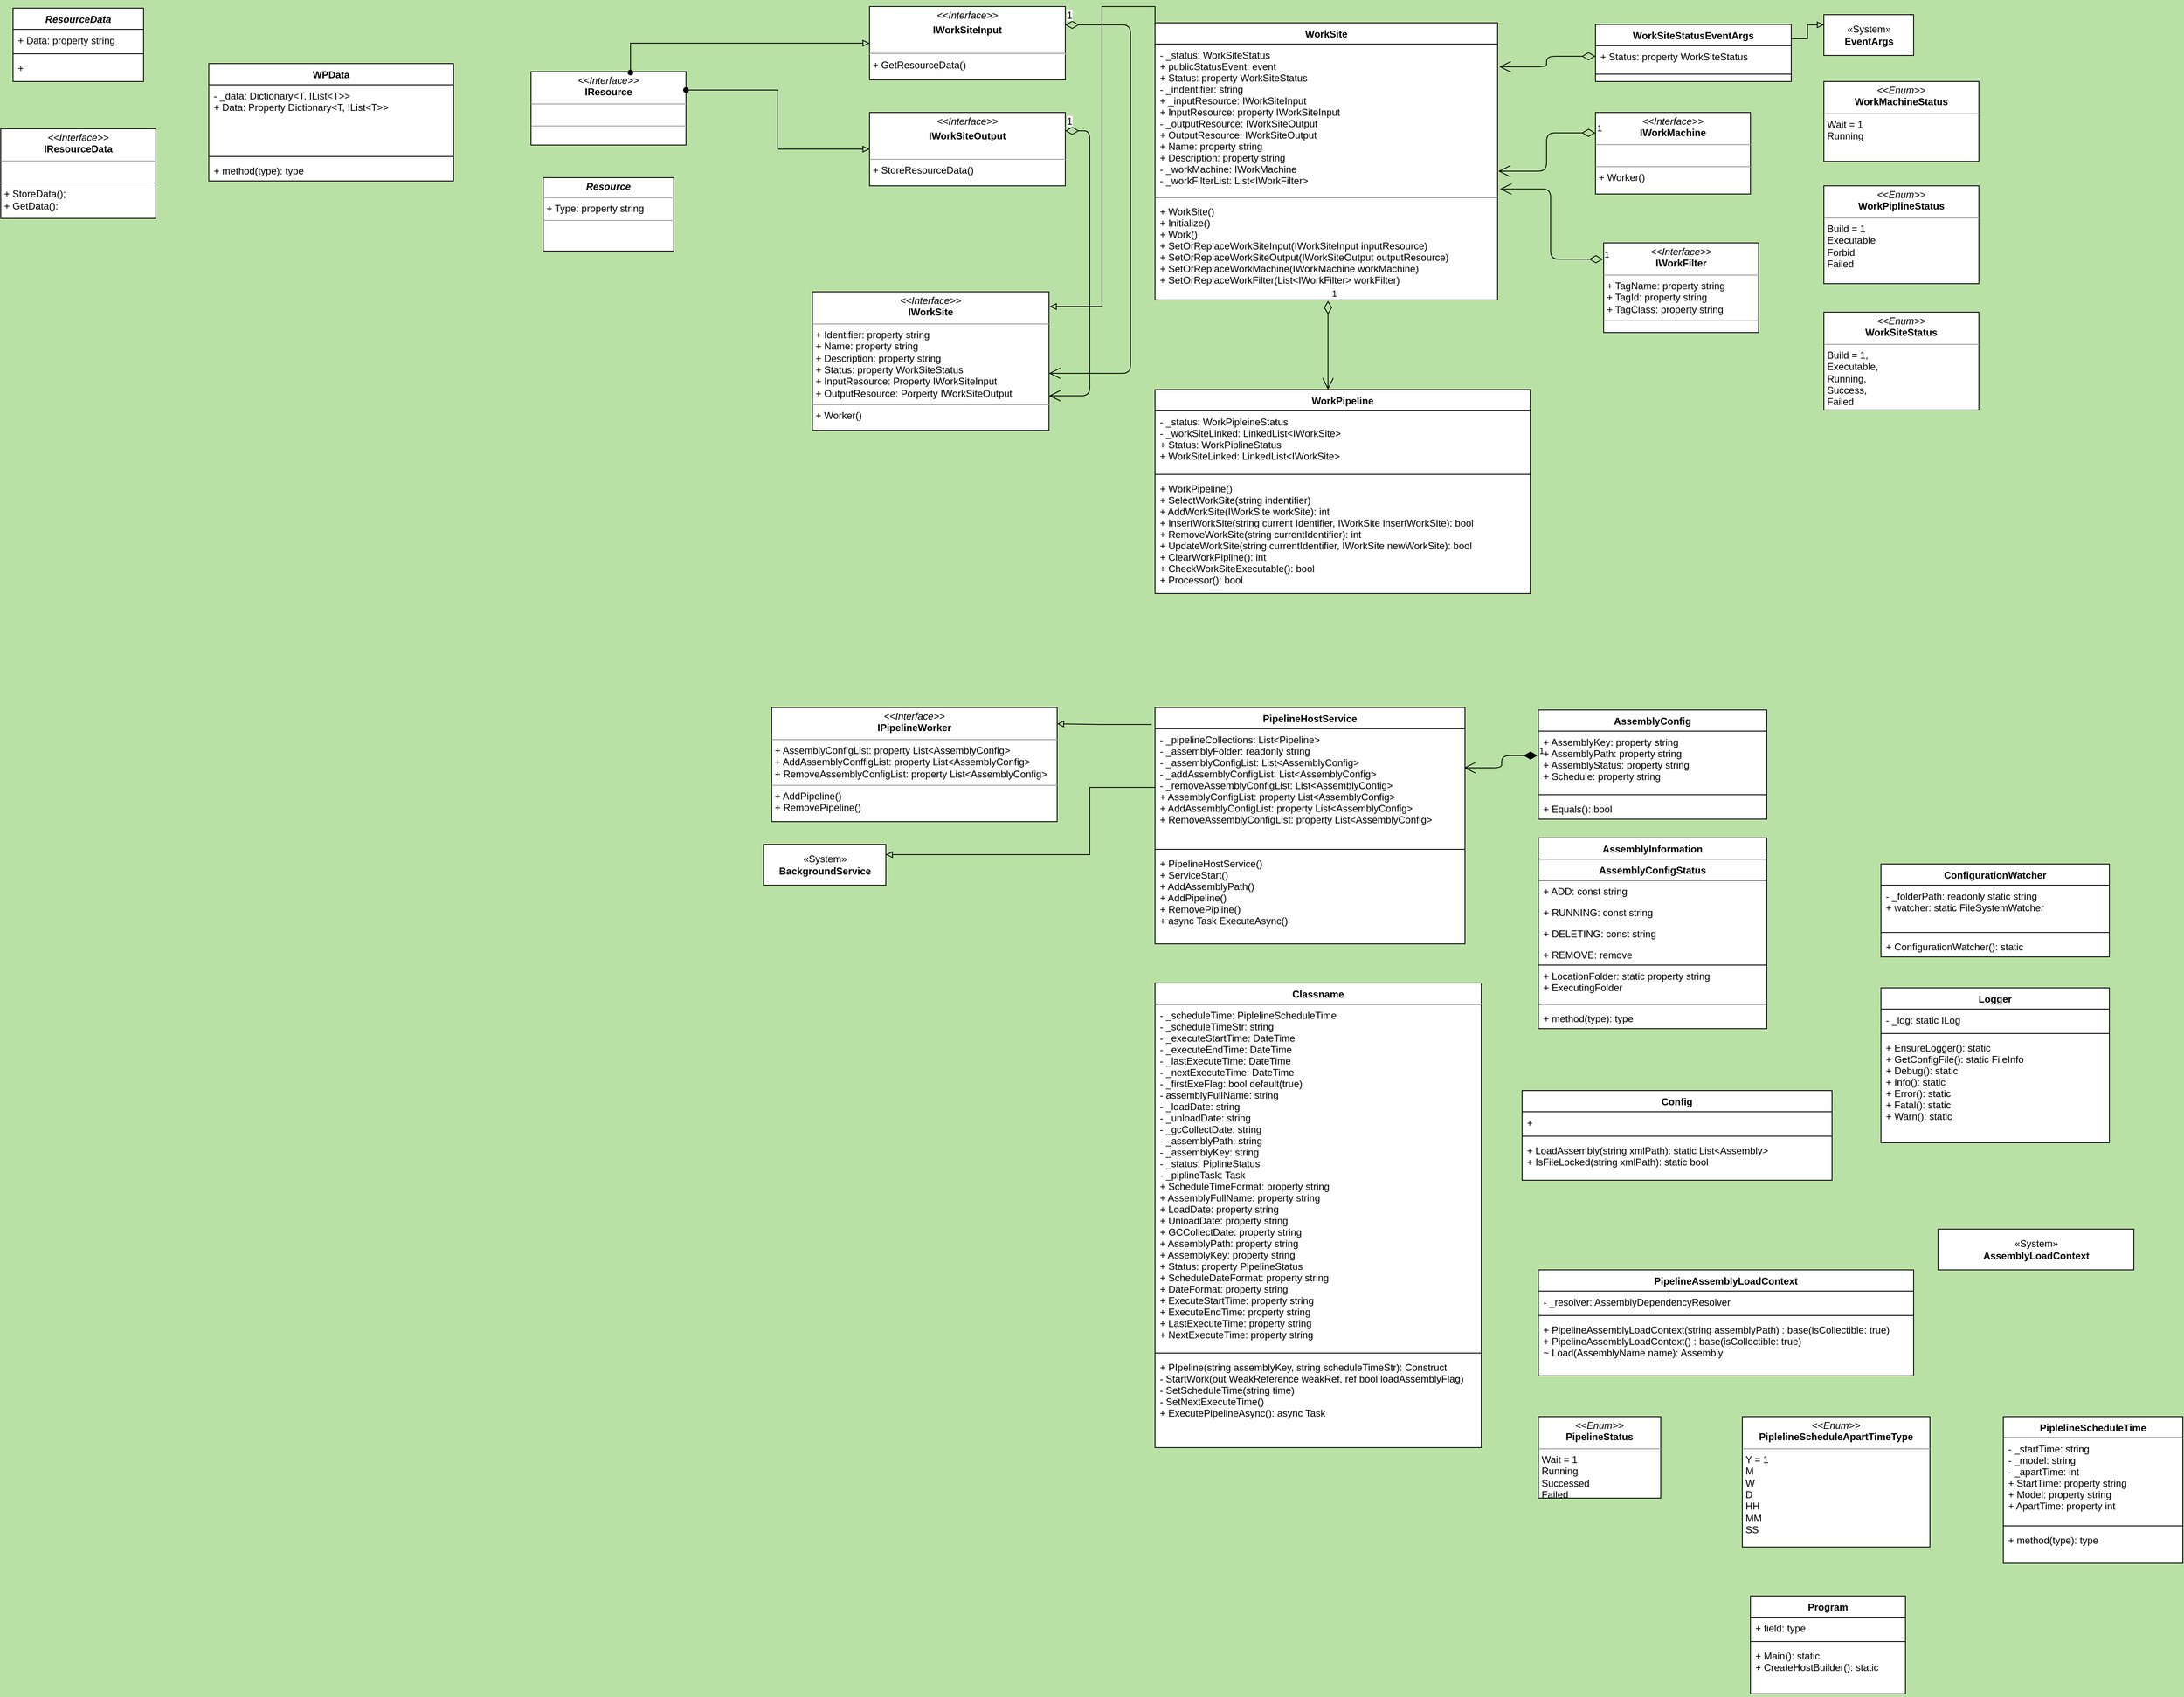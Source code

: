 <mxfile version="13.7.1" type="device"><diagram id="Ax6m_wHkmC-R8LF1hcnT" name="UML"><mxGraphModel dx="1902" dy="614" grid="1" gridSize="10" guides="1" tooltips="1" connect="1" arrows="1" fold="0" page="0" pageScale="1" pageWidth="850" pageHeight="1100" background="#B9E0A5" math="0" shadow="0"><root><mxCell id="0"/><mxCell id="1" parent="0"/><mxCell id="LNmgFzGB8v3grcImtogj-4" value="&lt;p style=&quot;margin: 0px ; margin-top: 4px ; text-align: center&quot;&gt;&lt;i&gt;&amp;lt;&amp;lt;Interface&amp;gt;&amp;gt;&lt;/i&gt;&lt;br&gt;&lt;b&gt;IResource&lt;/b&gt;&lt;/p&gt;&lt;hr size=&quot;1&quot;&gt;&lt;p style=&quot;margin: 0px ; margin-left: 4px&quot;&gt;&lt;br&gt;&lt;/p&gt;&lt;hr size=&quot;1&quot;&gt;&lt;p style=&quot;margin: 0px ; margin-left: 4px&quot;&gt;&lt;br&gt;&lt;/p&gt;&lt;p style=&quot;margin: 0px ; margin-left: 4px&quot;&gt;&lt;br&gt;&lt;/p&gt;&lt;p style=&quot;margin: 0px ; margin-left: 4px&quot;&gt;&lt;br&gt;&lt;/p&gt;&lt;p style=&quot;margin: 0px ; margin-left: 4px&quot;&gt;&lt;br&gt;&lt;/p&gt;&lt;p style=&quot;margin: 0px ; margin-left: 4px&quot;&gt;&lt;br&gt;&lt;/p&gt;" style="verticalAlign=top;align=left;overflow=fill;fontSize=12;fontFamily=Helvetica;html=1;" parent="1" vertex="1"><mxGeometry x="105" y="110" width="190" height="90" as="geometry"/></mxCell><mxCell id="LNmgFzGB8v3grcImtogj-15" style="edgeStyle=orthogonalEdgeStyle;rounded=0;orthogonalLoop=1;jettySize=auto;html=1;exitX=0;exitY=0.5;exitDx=0;exitDy=0;entryX=1;entryY=0.25;entryDx=0;entryDy=0;startArrow=block;startFill=0;endArrow=oval;endFill=1;" parent="1" source="LNmgFzGB8v3grcImtogj-6" target="LNmgFzGB8v3grcImtogj-4" edge="1"><mxGeometry relative="1" as="geometry"/></mxCell><mxCell id="LNmgFzGB8v3grcImtogj-6" value="&lt;p style=&quot;margin: 0px ; margin-top: 4px ; text-align: center&quot;&gt;&lt;i&gt;&amp;lt;&amp;lt;Interface&amp;gt;&amp;gt;&lt;/i&gt;&lt;br&gt;&lt;/p&gt;&lt;p style=&quot;margin: 0px ; margin-top: 4px ; text-align: center&quot;&gt;&lt;b&gt;IWorkSiteOutput&lt;/b&gt;&lt;/p&gt;&lt;p style=&quot;margin: 0px ; margin-left: 4px&quot;&gt;&lt;br&gt;&lt;/p&gt;&lt;hr size=&quot;1&quot;&gt;&lt;p style=&quot;margin: 0px ; margin-left: 4px&quot;&gt;+ StoreResourceData()&lt;/p&gt;&lt;p style=&quot;margin: 0px ; margin-left: 4px&quot;&gt;&lt;br&gt;&lt;/p&gt;&lt;p style=&quot;margin: 0px ; margin-left: 4px&quot;&gt;&lt;br&gt;&lt;/p&gt;&lt;p style=&quot;margin: 0px ; margin-left: 4px&quot;&gt;&lt;br&gt;&lt;/p&gt;&lt;p style=&quot;margin: 0px ; margin-left: 4px&quot;&gt;&lt;br&gt;&lt;/p&gt;" style="verticalAlign=top;align=left;overflow=fill;fontSize=12;fontFamily=Helvetica;html=1;" parent="1" vertex="1"><mxGeometry x="520" y="160" width="240" height="90" as="geometry"/></mxCell><mxCell id="LNmgFzGB8v3grcImtogj-14" style="edgeStyle=orthogonalEdgeStyle;rounded=0;orthogonalLoop=1;jettySize=auto;html=1;exitX=0;exitY=0.5;exitDx=0;exitDy=0;entryX=0.642;entryY=0.011;entryDx=0;entryDy=0;startArrow=block;startFill=0;endArrow=oval;endFill=1;targetPerimeterSpacing=0;sourcePerimeterSpacing=0;strokeWidth=1;entryPerimeter=0;" parent="1" source="LNmgFzGB8v3grcImtogj-7" target="LNmgFzGB8v3grcImtogj-4" edge="1"><mxGeometry relative="1" as="geometry"/></mxCell><mxCell id="LNmgFzGB8v3grcImtogj-7" value="&lt;p style=&quot;margin: 4px 0px 0px ; text-align: center ; font-size: 12px&quot;&gt;&lt;i style=&quot;font-size: 12px&quot;&gt;&amp;lt;&amp;lt;Interface&amp;gt;&amp;gt;&lt;/i&gt;&lt;br style=&quot;font-size: 12px&quot;&gt;&lt;/p&gt;&lt;p style=&quot;margin: 4px 0px 0px ; text-align: center ; font-size: 12px&quot;&gt;&lt;b style=&quot;font-size: 12px&quot;&gt;IWorkSiteInput&lt;/b&gt;&lt;/p&gt;&lt;p style=&quot;margin: 0px 0px 0px 4px ; font-size: 12px&quot;&gt;&lt;br style=&quot;font-size: 12px&quot;&gt;&lt;/p&gt;&lt;hr style=&quot;font-size: 12px&quot;&gt;&lt;p style=&quot;margin: 0px 0px 0px 4px ; font-size: 12px&quot;&gt;+ GetResourceData()&lt;/p&gt;&lt;p style=&quot;margin: 0px 0px 0px 4px ; font-size: 12px&quot;&gt;&lt;br style=&quot;font-size: 12px&quot;&gt;&lt;/p&gt;&lt;p style=&quot;margin: 0px 0px 0px 4px ; font-size: 12px&quot;&gt;&lt;br style=&quot;font-size: 12px&quot;&gt;&lt;/p&gt;&lt;p style=&quot;margin: 0px 0px 0px 4px ; font-size: 12px&quot;&gt;&lt;br style=&quot;font-size: 12px&quot;&gt;&lt;/p&gt;&lt;p style=&quot;margin: 0px 0px 0px 4px ; font-size: 12px&quot;&gt;&lt;br style=&quot;font-size: 12px&quot;&gt;&lt;/p&gt;" style="verticalAlign=top;align=left;overflow=fill;fontSize=12;fontFamily=Helvetica;html=1;" parent="1" vertex="1"><mxGeometry x="520" y="30" width="240" height="90" as="geometry"/></mxCell><mxCell id="LNmgFzGB8v3grcImtogj-8" value="&lt;p style=&quot;margin: 0px ; margin-top: 4px ; text-align: center&quot;&gt;&lt;b&gt;&lt;i&gt;Resource&lt;/i&gt;&lt;/b&gt;&lt;/p&gt;&lt;hr size=&quot;1&quot;&gt;&lt;p style=&quot;margin: 0px ; margin-left: 4px&quot;&gt;+ Type: property string&lt;/p&gt;&lt;hr size=&quot;1&quot;&gt;&lt;p style=&quot;margin: 0px ; margin-left: 4px&quot;&gt;&lt;span style=&quot;color: rgba(0 , 0 , 0 , 0) ; font-family: monospace ; font-size: 0px&quot;&gt;%3CmxGraphModel%3E%3Croot%3E%3CmxCell%20id%3D%220%22%2F%3E%3CmxCell%20id%3D%221%22%20parent%3D%220%22%2F%3E%3CmxCell%20id%3D%222%22%20value%3D%22%26lt%3Bp%20style%3D%26quot%3Bmargin%3A%200px%20%3B%20margin-top%3A%204px%20%3B%20text-align%3A%20center%26quot%3B%26gt%3B%26lt%3Bi%26gt%3B%26amp%3Blt%3B%26amp%3Blt%3BInterface%26amp%3Bgt%3B%26amp%3Bgt%3B%26lt%3B%2Fi%26gt%3B%26lt%3Bbr%26gt%3B%26lt%3B%2Fp%26gt%3B%26lt%3Bp%20style%3D%26quot%3Bmargin%3A%200px%20%3B%20margin-top%3A%204px%20%3B%20text-align%3A%20center%26quot%3B%26gt%3B%26lt%3Bb%26gt%3BIWorkSiteInput%26lt%3B%2Fb%26gt%3B%26lt%3B%2Fp%26gt%3B%26lt%3Bp%20style%3D%26quot%3Bmargin%3A%200px%20%3B%20margin-left%3A%204px%26quot%3B%26gt%3B%26lt%3Bbr%26gt%3B%26lt%3B%2Fp%26gt%3B%26lt%3Bhr%20size%3D%26quot%3B1%26quot%3B%26gt%3B%26lt%3Bp%20style%3D%26quot%3Bmargin%3A%200px%20%3B%20margin-left%3A%204px%26quot%3B%26gt%3B%26lt%3Bbr%26gt%3B%26lt%3B%2Fp%26gt%3B%26lt%3Bp%20style%3D%26quot%3Bmargin%3A%200px%20%3B%20margin-left%3A%204px%26quot%3B%26gt%3B%26lt%3Bbr%26gt%3B%26lt%3B%2Fp%26gt%3B%26lt%3Bp%20style%3D%26quot%3Bmargin%3A%200px%20%3B%20margin-left%3A%204px%26quot%3B%26gt%3B%26lt%3Bbr%26gt%3B%26lt%3B%2Fp%26gt%3B%26lt%3Bp%20style%3D%26quot%3Bmargin%3A%200px%20%3B%20margin-left%3A%204px%26quot%3B%26gt%3B%26lt%3Bbr%26gt%3B%26lt%3B%2Fp%26gt%3B%26lt%3Bp%20style%3D%26quot%3Bmargin%3A%200px%20%3B%20margin-left%3A%204px%26quot%3B%26gt%3B%26lt%3Bbr%26gt%3B%26lt%3B%2Fp%26gt%3B%22%20style%3D%22verticalAlign%3Dtop%3Balign%3Dleft%3Boverflow%3Dfill%3BfontSize%3D12%3BfontFamily%3DHelvetica%3Bhtml%3D1%3B%22%20vertex%3D%221%22%20parent%3D%221%22%3E%3CmxGeometry%20x%3D%22660%22%20y%3D%2290%22%20width%3D%22190%22%20height%3D%2290%22%20as%3D%22geometry%22%2F%3E%3C%2FmxCell%3E%3C%2Froot%3E%3C%2FmxGraphModel%3E&lt;/span&gt;&lt;br&gt;&lt;/p&gt;" style="verticalAlign=top;align=left;overflow=fill;fontSize=12;fontFamily=Helvetica;html=1;" parent="1" vertex="1"><mxGeometry x="120" y="240" width="160" height="90" as="geometry"/></mxCell><mxCell id="LNmgFzGB8v3grcImtogj-16" value="&lt;p style=&quot;margin: 0px ; margin-top: 4px ; text-align: center&quot;&gt;&lt;i&gt;&amp;lt;&amp;lt;Interface&amp;gt;&amp;gt;&lt;/i&gt;&lt;br&gt;&lt;b&gt;IWorkFilter&lt;/b&gt;&lt;/p&gt;&lt;hr size=&quot;1&quot;&gt;&lt;p style=&quot;margin: 0px ; margin-left: 4px&quot;&gt;+ TagName: property string&lt;br&gt;+ TagId: property string&lt;/p&gt;&lt;p style=&quot;margin: 0px ; margin-left: 4px&quot;&gt;+ TagClass: property string&lt;/p&gt;&lt;hr size=&quot;1&quot;&gt;&lt;p style=&quot;margin: 0px ; margin-left: 4px&quot;&gt;&lt;br&gt;&lt;/p&gt;" style="verticalAlign=top;align=left;overflow=fill;fontSize=12;fontFamily=Helvetica;html=1;" parent="1" vertex="1"><mxGeometry x="1420" y="320" width="190" height="110" as="geometry"/></mxCell><mxCell id="LNmgFzGB8v3grcImtogj-17" value="&lt;p style=&quot;margin: 0px ; margin-top: 4px ; text-align: center&quot;&gt;&lt;i&gt;&amp;lt;&amp;lt;Interface&amp;gt;&amp;gt;&lt;/i&gt;&lt;br&gt;&lt;b&gt;IWorkMachine&lt;/b&gt;&lt;/p&gt;&lt;hr size=&quot;1&quot;&gt;&lt;p style=&quot;margin: 0px ; margin-left: 4px&quot;&gt;&lt;br&gt;&lt;/p&gt;&lt;hr size=&quot;1&quot;&gt;&lt;p style=&quot;margin: 0px ; margin-left: 4px&quot;&gt;+ Worker()&lt;br&gt;&lt;/p&gt;" style="verticalAlign=top;align=left;overflow=fill;fontSize=12;fontFamily=Helvetica;html=1;" parent="1" vertex="1"><mxGeometry x="1410" y="160" width="190" height="100" as="geometry"/></mxCell><mxCell id="LNmgFzGB8v3grcImtogj-18" value="&lt;p style=&quot;margin: 0px ; margin-top: 4px ; text-align: center&quot;&gt;&lt;i&gt;&amp;lt;&amp;lt;Interface&amp;gt;&amp;gt;&lt;/i&gt;&lt;br&gt;&lt;b&gt;IWorkSite&lt;/b&gt;&lt;/p&gt;&lt;hr size=&quot;1&quot;&gt;&lt;p style=&quot;margin: 0px ; margin-left: 4px&quot;&gt;+ Identifier: property string&lt;br&gt;+ Name: property string&lt;/p&gt;&lt;p style=&quot;margin: 0px ; margin-left: 4px&quot;&gt;+ Description: property string&lt;/p&gt;&lt;p style=&quot;margin: 0px ; margin-left: 4px&quot;&gt;+ Status: property WorkSiteStatus&lt;/p&gt;&lt;p style=&quot;margin: 0px ; margin-left: 4px&quot;&gt;+ InputResource: Property IWorkSiteInput&lt;/p&gt;&lt;p style=&quot;margin: 0px ; margin-left: 4px&quot;&gt;+ OutputResource: Porperty IWorkSiteOutput&lt;/p&gt;&lt;hr size=&quot;1&quot;&gt;&lt;p style=&quot;margin: 0px ; margin-left: 4px&quot;&gt;+ Worker()&lt;br&gt;&lt;/p&gt;" style="verticalAlign=top;align=left;overflow=fill;fontSize=12;fontFamily=Helvetica;html=1;" parent="1" vertex="1"><mxGeometry x="450" y="380" width="290" height="170" as="geometry"/></mxCell><mxCell id="LNmgFzGB8v3grcImtogj-19" value="1" style="endArrow=open;html=1;endSize=12;startArrow=diamondThin;startSize=14;startFill=0;edgeStyle=orthogonalEdgeStyle;align=left;verticalAlign=bottom;strokeWidth=1;fontSize=12;exitX=1;exitY=0.25;exitDx=0;exitDy=0;entryX=1;entryY=0.588;entryDx=0;entryDy=0;entryPerimeter=0;" parent="1" source="LNmgFzGB8v3grcImtogj-7" target="LNmgFzGB8v3grcImtogj-18" edge="1"><mxGeometry x="-1" y="3" relative="1" as="geometry"><mxPoint x="760" y="400" as="sourcePoint"/><mxPoint x="920" y="400" as="targetPoint"/><Array as="points"><mxPoint x="840" y="53"/><mxPoint x="840" y="480"/></Array></mxGeometry></mxCell><mxCell id="LNmgFzGB8v3grcImtogj-20" value="1" style="endArrow=open;html=1;endSize=12;startArrow=diamondThin;startSize=14;startFill=0;edgeStyle=orthogonalEdgeStyle;align=left;verticalAlign=bottom;strokeWidth=1;fontSize=12;exitX=1;exitY=0.25;exitDx=0;exitDy=0;entryX=1;entryY=0.75;entryDx=0;entryDy=0;" parent="1" source="LNmgFzGB8v3grcImtogj-6" target="LNmgFzGB8v3grcImtogj-18" edge="1"><mxGeometry x="-1" y="3" relative="1" as="geometry"><mxPoint x="770" y="200" as="sourcePoint"/><mxPoint x="930" y="200" as="targetPoint"/><Array as="points"><mxPoint x="790" y="183"/><mxPoint x="790" y="508"/></Array></mxGeometry></mxCell><mxCell id="Rv9bmQUAme_GDRVzKVti-30" value="«System»&lt;br&gt;&lt;b&gt;EventArgs&lt;/b&gt;" style="html=1;gradientColor=none;" parent="1" vertex="1"><mxGeometry x="1690" y="40" width="110" height="50" as="geometry"/></mxCell><mxCell id="Rv9bmQUAme_GDRVzKVti-31" value="&lt;p style=&quot;margin: 0px ; margin-top: 4px ; text-align: center&quot;&gt;&lt;i&gt;&amp;lt;&amp;lt;Enum&amp;gt;&amp;gt;&lt;/i&gt;&lt;br&gt;&lt;b&gt;WorkMachineStatus&lt;/b&gt;&lt;/p&gt;&lt;hr size=&quot;1&quot;&gt;&lt;p style=&quot;margin: 0px ; margin-left: 4px&quot;&gt;Wait = 1&lt;br&gt;Running&lt;/p&gt;&lt;p style=&quot;margin: 0px ; margin-left: 4px&quot;&gt;&lt;br&gt;&lt;/p&gt;" style="verticalAlign=top;align=left;overflow=fill;fontSize=12;fontFamily=Helvetica;html=1;gradientColor=none;" parent="1" vertex="1"><mxGeometry x="1690" y="122" width="190" height="98" as="geometry"/></mxCell><mxCell id="Rv9bmQUAme_GDRVzKVti-32" value="&lt;p style=&quot;margin: 0px ; margin-top: 4px ; text-align: center&quot;&gt;&lt;i&gt;&amp;lt;&amp;lt;Enum&amp;gt;&amp;gt;&lt;/i&gt;&lt;br&gt;&lt;b&gt;WorkPiplineStatus&lt;/b&gt;&lt;/p&gt;&lt;hr size=&quot;1&quot;&gt;&lt;p style=&quot;margin: 0px ; margin-left: 4px&quot;&gt;Build = 1&lt;br&gt;Executable&lt;/p&gt;&lt;p style=&quot;margin: 0px ; margin-left: 4px&quot;&gt;Forbid&lt;/p&gt;&lt;p style=&quot;margin: 0px ; margin-left: 4px&quot;&gt;Failed&lt;/p&gt;&lt;p style=&quot;margin: 0px ; margin-left: 4px&quot;&gt;&lt;br&gt;&lt;/p&gt;" style="verticalAlign=top;align=left;overflow=fill;fontSize=12;fontFamily=Helvetica;html=1;gradientColor=none;" parent="1" vertex="1"><mxGeometry x="1690" y="250" width="190" height="120" as="geometry"/></mxCell><mxCell id="Rv9bmQUAme_GDRVzKVti-33" value="&lt;p style=&quot;margin: 0px ; margin-top: 4px ; text-align: center&quot;&gt;&lt;i&gt;&amp;lt;&amp;lt;Enum&amp;gt;&amp;gt;&lt;/i&gt;&lt;br&gt;&lt;b&gt;WorkSiteStatus&lt;/b&gt;&lt;br&gt;&lt;/p&gt;&lt;hr size=&quot;1&quot;&gt;&lt;p style=&quot;margin: 0px ; margin-left: 4px&quot;&gt;Build = 1,&lt;/p&gt;&lt;p style=&quot;margin: 0px ; margin-left: 4px&quot;&gt;Executable,&lt;/p&gt;&lt;p style=&quot;margin: 0px ; margin-left: 4px&quot;&gt;Running,&lt;/p&gt;&lt;p style=&quot;margin: 0px ; margin-left: 4px&quot;&gt;Success,&lt;/p&gt;&lt;p style=&quot;margin: 0px ; margin-left: 4px&quot;&gt;Failed&lt;/p&gt;&lt;p style=&quot;margin: 0px ; margin-left: 4px&quot;&gt;&lt;br&gt;&lt;/p&gt;" style="verticalAlign=top;align=left;overflow=fill;fontSize=12;fontFamily=Helvetica;html=1;gradientColor=none;" parent="1" vertex="1"><mxGeometry x="1690" y="405" width="190" height="120" as="geometry"/></mxCell><mxCell id="Rv9bmQUAme_GDRVzKVti-37" value="1" style="endArrow=open;html=1;endSize=12;startArrow=diamondThin;startSize=14;startFill=0;edgeStyle=orthogonalEdgeStyle;align=left;verticalAlign=bottom;exitX=0;exitY=0.25;exitDx=0;exitDy=0;entryX=1.002;entryY=0.848;entryDx=0;entryDy=0;entryPerimeter=0;" parent="1" source="LNmgFzGB8v3grcImtogj-17" target="Rv9bmQUAme_GDRVzKVti-19" edge="1"><mxGeometry x="-1" y="3" relative="1" as="geometry"><mxPoint x="1240" y="710" as="sourcePoint"/><mxPoint x="1400" y="710" as="targetPoint"/></mxGeometry></mxCell><mxCell id="Rv9bmQUAme_GDRVzKVti-38" value="1" style="endArrow=open;html=1;endSize=12;startArrow=diamondThin;startSize=14;startFill=0;edgeStyle=orthogonalEdgeStyle;align=left;verticalAlign=bottom;exitX=-0.005;exitY=0.182;exitDx=0;exitDy=0;exitPerimeter=0;entryX=1.007;entryY=0.967;entryDx=0;entryDy=0;entryPerimeter=0;" parent="1" source="LNmgFzGB8v3grcImtogj-16" target="Rv9bmQUAme_GDRVzKVti-19" edge="1"><mxGeometry x="-1" y="3" relative="1" as="geometry"><mxPoint x="1350" y="670" as="sourcePoint"/><mxPoint x="1510" y="670" as="targetPoint"/></mxGeometry></mxCell><mxCell id="Rv9bmQUAme_GDRVzKVti-14" value="WorkPipeline" style="swimlane;fontStyle=1;align=center;verticalAlign=top;childLayout=stackLayout;horizontal=1;startSize=26;horizontalStack=0;resizeParent=1;resizeParentMax=0;resizeLast=0;collapsible=1;marginBottom=0;swimlaneFillColor=#ffffff;" parent="1" vertex="1"><mxGeometry x="870" y="500" width="460" height="250" as="geometry"/></mxCell><mxCell id="Rv9bmQUAme_GDRVzKVti-15" value="- _status: WorkPipleineStatus&#10;- _workSiteLinked: LinkedList&lt;IWorkSite&gt;&#10;+ Status: WorkPiplineStatus&#10;+ WorkSiteLinked: LinkedList&lt;IWorkSite&gt;" style="text;align=left;verticalAlign=top;spacingLeft=4;spacingRight=4;overflow=hidden;rotatable=0;points=[[0,0.5],[1,0.5]];portConstraint=eastwest;" parent="Rv9bmQUAme_GDRVzKVti-14" vertex="1"><mxGeometry y="26" width="460" height="74" as="geometry"/></mxCell><mxCell id="Rv9bmQUAme_GDRVzKVti-16" value="" style="line;strokeWidth=1;fillColor=none;align=left;verticalAlign=middle;spacingTop=-1;spacingLeft=3;spacingRight=3;rotatable=0;labelPosition=right;points=[];portConstraint=eastwest;" parent="Rv9bmQUAme_GDRVzKVti-14" vertex="1"><mxGeometry y="100" width="460" height="8" as="geometry"/></mxCell><mxCell id="Rv9bmQUAme_GDRVzKVti-17" value="+ WorkPipeline()&#10;+ SelectWorkSite(string indentifier)&#10;+ AddWorkSite(IWorkSite workSite): int&#10;+ InsertWorkSite(string current Identifier, IWorkSite insertWorkSite): bool&#10;+ RemoveWorkSite(string currentIdentifier): int&#10;+ UpdateWorkSite(string currentIdentifier, IWorkSite newWorkSite): bool&#10;+ ClearWorkPipline(): int&#10;+ CheckWorkSiteExecutable(): bool&#10;+ Processor(): bool" style="text;strokeColor=none;fillColor=none;align=left;verticalAlign=top;spacingLeft=4;spacingRight=4;overflow=hidden;rotatable=0;points=[[0,0.5],[1,0.5]];portConstraint=eastwest;" parent="Rv9bmQUAme_GDRVzKVti-14" vertex="1"><mxGeometry y="108" width="460" height="142" as="geometry"/></mxCell><mxCell id="Rv9bmQUAme_GDRVzKVti-39" value="1" style="endArrow=open;html=1;endSize=12;startArrow=diamondThin;startSize=14;startFill=0;edgeStyle=orthogonalEdgeStyle;align=left;verticalAlign=bottom;exitX=0;exitY=0.5;exitDx=0;exitDy=0;entryX=1.005;entryY=0.152;entryDx=0;entryDy=0;entryPerimeter=0;" parent="1" source="Rv9bmQUAme_GDRVzKVti-23" target="Rv9bmQUAme_GDRVzKVti-19" edge="1"><mxGeometry x="-1" y="3" relative="1" as="geometry"><mxPoint x="1260" y="450" as="sourcePoint"/><mxPoint x="1420" y="450" as="targetPoint"/></mxGeometry></mxCell><mxCell id="Rv9bmQUAme_GDRVzKVti-41" style="edgeStyle=orthogonalEdgeStyle;rounded=0;orthogonalLoop=1;jettySize=auto;html=1;exitX=0;exitY=0;exitDx=0;exitDy=0;entryX=1.003;entryY=0.106;entryDx=0;entryDy=0;entryPerimeter=0;endArrow=block;endFill=0;" parent="1" source="Rv9bmQUAme_GDRVzKVti-18" target="LNmgFzGB8v3grcImtogj-18" edge="1"><mxGeometry relative="1" as="geometry"/></mxCell><mxCell id="Rv9bmQUAme_GDRVzKVti-18" value="WorkSite" style="swimlane;fontStyle=1;align=center;verticalAlign=top;childLayout=stackLayout;horizontal=1;startSize=26;horizontalStack=0;resizeParent=1;resizeParentMax=0;resizeLast=0;collapsible=1;marginBottom=0;gradientColor=none;swimlaneFillColor=#ffffff;" parent="1" vertex="1"><mxGeometry x="870" y="50" width="420" height="340" as="geometry"/></mxCell><mxCell id="Rv9bmQUAme_GDRVzKVti-19" value="- _status: WorkSiteStatus&#10;+ publicStatusEvent: event&#10;+ Status: property WorkSiteStatus&#10;- _indentifier: string&#10;+ _inputResource: IWorkSiteInput&#10;+ InputResource: property IWorkSiteInput&#10;- _outputResource: IWorkSiteOutput&#10;+ OutputResource: IWorkSiteOutput&#10;+ Name: property string&#10;+ Description: property string&#10;- _workMachine: IWorkMachine&#10;- _workFilterList: List&lt;IWorkFilter&gt;" style="text;strokeColor=none;fillColor=none;align=left;verticalAlign=top;spacingLeft=4;spacingRight=4;overflow=hidden;rotatable=0;points=[[0,0.5],[1,0.5]];portConstraint=eastwest;" parent="Rv9bmQUAme_GDRVzKVti-18" vertex="1"><mxGeometry y="26" width="420" height="184" as="geometry"/></mxCell><mxCell id="Rv9bmQUAme_GDRVzKVti-20" value="" style="line;strokeWidth=1;fillColor=none;align=left;verticalAlign=middle;spacingTop=-1;spacingLeft=3;spacingRight=3;rotatable=0;labelPosition=right;points=[];portConstraint=eastwest;" parent="Rv9bmQUAme_GDRVzKVti-18" vertex="1"><mxGeometry y="210" width="420" height="8" as="geometry"/></mxCell><mxCell id="Rv9bmQUAme_GDRVzKVti-21" value="+ WorkSite()&#10;+ Initialize()&#10;+ Work()&#10;+ SetOrReplaceWorkSiteInput(IWorkSiteInput inputResource)&#10;+ SetOrReplaceWorkSiteOutput(IWorkSiteOutput outputResource)&#10;+ SetOrReplaceWorkMachine(IWorkMachine workMachine)&#10;+ SetOrReplaceWorkFilter(List&lt;IWorkFilter&gt; workFilter)&#10;&#10;" style="text;strokeColor=none;fillColor=none;align=left;verticalAlign=top;spacingLeft=4;spacingRight=4;overflow=hidden;rotatable=0;points=[[0,0.5],[1,0.5]];portConstraint=eastwest;" parent="Rv9bmQUAme_GDRVzKVti-18" vertex="1"><mxGeometry y="218" width="420" height="122" as="geometry"/></mxCell><mxCell id="Rv9bmQUAme_GDRVzKVti-42" style="edgeStyle=orthogonalEdgeStyle;rounded=0;orthogonalLoop=1;jettySize=auto;html=1;exitX=1;exitY=0.25;exitDx=0;exitDy=0;entryX=0;entryY=0.25;entryDx=0;entryDy=0;endArrow=block;endFill=0;" parent="1" source="Rv9bmQUAme_GDRVzKVti-22" target="Rv9bmQUAme_GDRVzKVti-30" edge="1"><mxGeometry relative="1" as="geometry"/></mxCell><mxCell id="Rv9bmQUAme_GDRVzKVti-22" value="WorkSiteStatusEventArgs" style="swimlane;fontStyle=1;align=center;verticalAlign=top;childLayout=stackLayout;horizontal=1;startSize=26;horizontalStack=0;resizeParent=1;resizeParentMax=0;resizeLast=0;collapsible=1;marginBottom=0;gradientColor=none;swimlaneFillColor=#ffffff;" parent="1" vertex="1"><mxGeometry x="1410" y="52" width="240" height="70" as="geometry"/></mxCell><mxCell id="Rv9bmQUAme_GDRVzKVti-23" value="+ Status: property WorkSiteStatus" style="text;strokeColor=none;fillColor=none;align=left;verticalAlign=top;spacingLeft=4;spacingRight=4;overflow=hidden;rotatable=0;points=[[0,0.5],[1,0.5]];portConstraint=eastwest;" parent="Rv9bmQUAme_GDRVzKVti-22" vertex="1"><mxGeometry y="26" width="240" height="26" as="geometry"/></mxCell><mxCell id="Rv9bmQUAme_GDRVzKVti-24" value="" style="line;strokeWidth=1;fillColor=none;align=left;verticalAlign=middle;spacingTop=-1;spacingLeft=3;spacingRight=3;rotatable=0;labelPosition=right;points=[];portConstraint=eastwest;" parent="Rv9bmQUAme_GDRVzKVti-22" vertex="1"><mxGeometry y="52" width="240" height="18" as="geometry"/></mxCell><mxCell id="Rv9bmQUAme_GDRVzKVti-43" value="1" style="endArrow=open;html=1;endSize=12;startArrow=diamondThin;startSize=14;startFill=0;edgeStyle=orthogonalEdgeStyle;align=left;verticalAlign=bottom;exitX=0.505;exitY=1.008;exitDx=0;exitDy=0;exitPerimeter=0;" parent="1" source="Rv9bmQUAme_GDRVzKVti-21" target="Rv9bmQUAme_GDRVzKVti-14" edge="1"><mxGeometry x="-1" y="3" relative="1" as="geometry"><mxPoint x="970" y="450" as="sourcePoint"/><mxPoint x="1130" y="450" as="targetPoint"/><Array as="points"><mxPoint x="1082" y="470"/><mxPoint x="1082" y="470"/></Array></mxGeometry></mxCell><mxCell id="X_M1tGyUglNm-DvS7BRS-11" value="ResourceData" style="swimlane;fontStyle=3;align=center;verticalAlign=top;childLayout=stackLayout;horizontal=1;startSize=26;horizontalStack=0;resizeParent=1;resizeParentMax=0;resizeLast=0;collapsible=1;marginBottom=0;swimlaneFillColor=#ffffff;" parent="1" vertex="1"><mxGeometry x="-530" y="32" width="160" height="90" as="geometry"/></mxCell><mxCell id="X_M1tGyUglNm-DvS7BRS-12" value="+ Data: property string" style="text;strokeColor=none;fillColor=none;align=left;verticalAlign=top;spacingLeft=4;spacingRight=4;overflow=hidden;rotatable=0;points=[[0,0.5],[1,0.5]];portConstraint=eastwest;" parent="X_M1tGyUglNm-DvS7BRS-11" vertex="1"><mxGeometry y="26" width="160" height="26" as="geometry"/></mxCell><mxCell id="X_M1tGyUglNm-DvS7BRS-13" value="" style="line;strokeWidth=1;fillColor=none;align=left;verticalAlign=middle;spacingTop=-1;spacingLeft=3;spacingRight=3;rotatable=0;labelPosition=right;points=[];portConstraint=eastwest;" parent="X_M1tGyUglNm-DvS7BRS-11" vertex="1"><mxGeometry y="52" width="160" height="8" as="geometry"/></mxCell><mxCell id="X_M1tGyUglNm-DvS7BRS-14" value="+" style="text;strokeColor=none;fillColor=none;align=left;verticalAlign=top;spacingLeft=4;spacingRight=4;overflow=hidden;rotatable=0;points=[[0,0.5],[1,0.5]];portConstraint=eastwest;" parent="X_M1tGyUglNm-DvS7BRS-11" vertex="1"><mxGeometry y="60" width="160" height="30" as="geometry"/></mxCell><mxCell id="X_M1tGyUglNm-DvS7BRS-1" value="WPData" style="swimlane;fontStyle=1;align=center;verticalAlign=top;childLayout=stackLayout;horizontal=1;startSize=26;horizontalStack=0;resizeParent=1;resizeParentMax=0;resizeLast=0;collapsible=1;marginBottom=0;swimlaneFillColor=#ffffff;" parent="1" vertex="1"><mxGeometry x="-290" y="100" width="300" height="144" as="geometry"/></mxCell><mxCell id="X_M1tGyUglNm-DvS7BRS-2" value="- _data: Dictionary&lt;T, IList&lt;T&gt;&gt;&#10;+ Data: Property Dictionary&lt;T, IList&lt;T&gt;&gt;" style="text;strokeColor=none;fillColor=none;align=left;verticalAlign=top;spacingLeft=4;spacingRight=4;overflow=hidden;rotatable=0;points=[[0,0.5],[1,0.5]];portConstraint=eastwest;" parent="X_M1tGyUglNm-DvS7BRS-1" vertex="1"><mxGeometry y="26" width="300" height="84" as="geometry"/></mxCell><mxCell id="X_M1tGyUglNm-DvS7BRS-3" value="" style="line;strokeWidth=1;fillColor=none;align=left;verticalAlign=middle;spacingTop=-1;spacingLeft=3;spacingRight=3;rotatable=0;labelPosition=right;points=[];portConstraint=eastwest;" parent="X_M1tGyUglNm-DvS7BRS-1" vertex="1"><mxGeometry y="110" width="300" height="8" as="geometry"/></mxCell><mxCell id="X_M1tGyUglNm-DvS7BRS-4" value="+ method(type): type" style="text;strokeColor=none;fillColor=none;align=left;verticalAlign=top;spacingLeft=4;spacingRight=4;overflow=hidden;rotatable=0;points=[[0,0.5],[1,0.5]];portConstraint=eastwest;" parent="X_M1tGyUglNm-DvS7BRS-1" vertex="1"><mxGeometry y="118" width="300" height="26" as="geometry"/></mxCell><mxCell id="Rv9bmQUAme_GDRVzKVti-44" value="&lt;p style=&quot;margin: 0px ; margin-top: 4px ; text-align: center&quot;&gt;&lt;i&gt;&amp;lt;&amp;lt;Interface&amp;gt;&amp;gt;&lt;/i&gt;&lt;br&gt;&lt;b&gt;IPipelineWorker&lt;/b&gt;&lt;/p&gt;&lt;hr size=&quot;1&quot;&gt;&lt;p style=&quot;margin: 0px ; margin-left: 4px&quot;&gt;+ AssemblyConfigList: property List&amp;lt;AssemblyConfig&amp;gt;&lt;br&gt;+ AddAssemblyConffigList: property List&amp;lt;AssemblyConfig&amp;gt;&lt;/p&gt;&lt;p style=&quot;margin: 0px ; margin-left: 4px&quot;&gt;+ RemoveAssemblyConfigList: property List&amp;lt;AssemblyConfig&amp;gt;&lt;/p&gt;&lt;hr size=&quot;1&quot;&gt;&lt;p style=&quot;margin: 0px ; margin-left: 4px&quot;&gt;+ AddPipeline()&lt;br&gt;+ RemovePipeline()&lt;/p&gt;" style="verticalAlign=top;align=left;overflow=fill;fontSize=12;fontFamily=Helvetica;html=1;gradientColor=none;" parent="1" vertex="1"><mxGeometry x="400" y="890" width="350" height="140" as="geometry"/></mxCell><mxCell id="Rv9bmQUAme_GDRVzKVti-100" style="edgeStyle=orthogonalEdgeStyle;rounded=0;orthogonalLoop=1;jettySize=auto;html=1;exitX=-0.011;exitY=0.072;exitDx=0;exitDy=0;entryX=1;entryY=0.143;entryDx=0;entryDy=0;entryPerimeter=0;endArrow=block;endFill=0;exitPerimeter=0;" parent="1" source="Rv9bmQUAme_GDRVzKVti-46" target="Rv9bmQUAme_GDRVzKVti-44" edge="1"><mxGeometry relative="1" as="geometry"><Array as="points"><mxPoint x="805" y="911"/></Array></mxGeometry></mxCell><mxCell id="Rv9bmQUAme_GDRVzKVti-46" value="PipelineHostService" style="swimlane;fontStyle=1;align=center;verticalAlign=top;childLayout=stackLayout;horizontal=1;startSize=26;horizontalStack=0;resizeParent=1;resizeParentMax=0;resizeLast=0;collapsible=1;marginBottom=0;gradientColor=none;swimlaneFillColor=#ffffff;" parent="1" vertex="1"><mxGeometry x="870" y="890" width="380" height="290" as="geometry"><mxRectangle x="870" y="890" width="150" height="26" as="alternateBounds"/></mxGeometry></mxCell><mxCell id="Rv9bmQUAme_GDRVzKVti-47" value="- _pipelineCollections: List&lt;Pipeline&gt;&#10;- _assemblyFolder: readonly string&#10;- _assemblyConfigList: List&lt;AssemblyConfig&gt;&#10;- _addAssemblyConfigList: List&lt;AssemblyConfig&gt;&#10;- _removeAssemblyConfigList: List&lt;AssemblyConfig&gt;&#10;+ AssemblyConfigList: property List&lt;AssemblyConfig&gt; &#10;+ AddAssemblyConfigList: property List&lt;AssemblyConfig&gt;&#10;+ RemoveAssemblyConfigList: property List&lt;AssemblyConfig&gt;" style="text;strokeColor=none;fillColor=none;align=left;verticalAlign=top;spacingLeft=4;spacingRight=4;overflow=hidden;rotatable=0;points=[[0,0.5],[1,0.5]];portConstraint=eastwest;" parent="Rv9bmQUAme_GDRVzKVti-46" vertex="1"><mxGeometry y="26" width="380" height="144" as="geometry"/></mxCell><mxCell id="Rv9bmQUAme_GDRVzKVti-48" value="" style="line;strokeWidth=1;fillColor=none;align=left;verticalAlign=middle;spacingTop=-1;spacingLeft=3;spacingRight=3;rotatable=0;labelPosition=right;points=[];portConstraint=eastwest;" parent="Rv9bmQUAme_GDRVzKVti-46" vertex="1"><mxGeometry y="170" width="380" height="8" as="geometry"/></mxCell><mxCell id="Rv9bmQUAme_GDRVzKVti-49" value="+ PipelineHostService()&#10;+ ServiceStart()&#10;+ AddAssemblyPath()&#10;+ AddPipeline()&#10;+ RemovePipline()&#10;+ async Task ExecuteAsync()" style="text;strokeColor=none;fillColor=none;align=left;verticalAlign=top;spacingLeft=4;spacingRight=4;overflow=hidden;rotatable=0;points=[[0,0.5],[1,0.5]];portConstraint=eastwest;" parent="Rv9bmQUAme_GDRVzKVti-46" vertex="1"><mxGeometry y="178" width="380" height="112" as="geometry"/></mxCell><mxCell id="Rv9bmQUAme_GDRVzKVti-67" value="Config" style="swimlane;fontStyle=1;align=center;verticalAlign=top;childLayout=stackLayout;horizontal=1;startSize=26;horizontalStack=0;resizeParent=1;resizeParentMax=0;resizeLast=0;collapsible=1;marginBottom=0;fillColor=#ffffff;gradientColor=none;swimlaneFillColor=#ffffff;" parent="1" vertex="1"><mxGeometry x="1320" y="1360" width="380" height="110" as="geometry"/></mxCell><mxCell id="Rv9bmQUAme_GDRVzKVti-68" value="+ " style="text;strokeColor=none;fillColor=none;align=left;verticalAlign=top;spacingLeft=4;spacingRight=4;overflow=hidden;rotatable=0;points=[[0,0.5],[1,0.5]];portConstraint=eastwest;" parent="Rv9bmQUAme_GDRVzKVti-67" vertex="1"><mxGeometry y="26" width="380" height="26" as="geometry"/></mxCell><mxCell id="Rv9bmQUAme_GDRVzKVti-69" value="" style="line;strokeWidth=1;fillColor=none;align=left;verticalAlign=middle;spacingTop=-1;spacingLeft=3;spacingRight=3;rotatable=0;labelPosition=right;points=[];portConstraint=eastwest;" parent="Rv9bmQUAme_GDRVzKVti-67" vertex="1"><mxGeometry y="52" width="380" height="8" as="geometry"/></mxCell><mxCell id="Rv9bmQUAme_GDRVzKVti-70" value="+ LoadAssembly(string xmlPath): static List&lt;Assembly&gt;&#10;+ IsFileLocked(string xmlPath): static bool" style="text;strokeColor=none;fillColor=none;align=left;verticalAlign=top;spacingLeft=4;spacingRight=4;overflow=hidden;rotatable=0;points=[[0,0.5],[1,0.5]];portConstraint=eastwest;" parent="Rv9bmQUAme_GDRVzKVti-67" vertex="1"><mxGeometry y="60" width="380" height="50" as="geometry"/></mxCell><mxCell id="Rv9bmQUAme_GDRVzKVti-71" value="ConfigurationWatcher" style="swimlane;fontStyle=1;align=center;verticalAlign=top;childLayout=stackLayout;horizontal=1;startSize=26;horizontalStack=0;resizeParent=1;resizeParentMax=0;resizeLast=0;collapsible=1;marginBottom=0;fillColor=#ffffff;gradientColor=none;swimlaneFillColor=#ffffff;" parent="1" vertex="1"><mxGeometry x="1760" y="1082" width="280" height="114" as="geometry"/></mxCell><mxCell id="Rv9bmQUAme_GDRVzKVti-72" value="- _folderPath: readonly static string&#10;+ watcher: static FileSystemWatcher" style="text;strokeColor=none;fillColor=none;align=left;verticalAlign=top;spacingLeft=4;spacingRight=4;overflow=hidden;rotatable=0;points=[[0,0.5],[1,0.5]];portConstraint=eastwest;" parent="Rv9bmQUAme_GDRVzKVti-71" vertex="1"><mxGeometry y="26" width="280" height="54" as="geometry"/></mxCell><mxCell id="Rv9bmQUAme_GDRVzKVti-73" value="" style="line;strokeWidth=1;fillColor=none;align=left;verticalAlign=middle;spacingTop=-1;spacingLeft=3;spacingRight=3;rotatable=0;labelPosition=right;points=[];portConstraint=eastwest;" parent="Rv9bmQUAme_GDRVzKVti-71" vertex="1"><mxGeometry y="80" width="280" height="8" as="geometry"/></mxCell><mxCell id="Rv9bmQUAme_GDRVzKVti-74" value="+ ConfigurationWatcher(): static" style="text;strokeColor=none;fillColor=none;align=left;verticalAlign=top;spacingLeft=4;spacingRight=4;overflow=hidden;rotatable=0;points=[[0,0.5],[1,0.5]];portConstraint=eastwest;" parent="Rv9bmQUAme_GDRVzKVti-71" vertex="1"><mxGeometry y="88" width="280" height="26" as="geometry"/></mxCell><mxCell id="Rv9bmQUAme_GDRVzKVti-75" value="Logger" style="swimlane;fontStyle=1;align=center;verticalAlign=top;childLayout=stackLayout;horizontal=1;startSize=26;horizontalStack=0;resizeParent=1;resizeParentMax=0;resizeLast=0;collapsible=1;marginBottom=0;fillColor=#ffffff;gradientColor=none;swimlaneFillColor=#ffffff;" parent="1" vertex="1"><mxGeometry x="1760" y="1234" width="280" height="190" as="geometry"/></mxCell><mxCell id="Rv9bmQUAme_GDRVzKVti-76" value="- _log: static ILog" style="text;strokeColor=none;fillColor=none;align=left;verticalAlign=top;spacingLeft=4;spacingRight=4;overflow=hidden;rotatable=0;points=[[0,0.5],[1,0.5]];portConstraint=eastwest;" parent="Rv9bmQUAme_GDRVzKVti-75" vertex="1"><mxGeometry y="26" width="280" height="26" as="geometry"/></mxCell><mxCell id="Rv9bmQUAme_GDRVzKVti-77" value="" style="line;strokeWidth=1;fillColor=none;align=left;verticalAlign=middle;spacingTop=-1;spacingLeft=3;spacingRight=3;rotatable=0;labelPosition=right;points=[];portConstraint=eastwest;" parent="Rv9bmQUAme_GDRVzKVti-75" vertex="1"><mxGeometry y="52" width="280" height="8" as="geometry"/></mxCell><mxCell id="Rv9bmQUAme_GDRVzKVti-78" value="+ EnsureLogger(): static&#10;+ GetConfigFile(): static FileInfo&#10;+ Debug(): static&#10;+ Info(): static&#10;+ Error(): static&#10;+ Fatal(): static&#10;+ Warn(): static" style="text;strokeColor=none;fillColor=none;align=left;verticalAlign=top;spacingLeft=4;spacingRight=4;overflow=hidden;rotatable=0;points=[[0,0.5],[1,0.5]];portConstraint=eastwest;" parent="Rv9bmQUAme_GDRVzKVti-75" vertex="1"><mxGeometry y="60" width="280" height="130" as="geometry"/></mxCell><mxCell id="Rv9bmQUAme_GDRVzKVti-79" value="Classname" style="swimlane;fontStyle=1;align=center;verticalAlign=top;childLayout=stackLayout;horizontal=1;startSize=26;horizontalStack=0;resizeParent=1;resizeParentMax=0;resizeLast=0;collapsible=1;marginBottom=0;fillColor=#ffffff;gradientColor=none;swimlaneFillColor=#ffffff;" parent="1" vertex="1"><mxGeometry x="870" y="1228" width="400" height="570" as="geometry"/></mxCell><mxCell id="Rv9bmQUAme_GDRVzKVti-80" value="- _scheduleTime: PiplelineScheduleTime&#10;- _scheduleTimeStr: string&#10;- _executeStartTime: DateTime&#10;- _executeEndTime: DateTime&#10;- _lastExecuteTime: DateTime&#10;- _nextExecuteTime: DateTime&#10;- _firstExeFlag: bool default(true)&#10;- assemblyFullName: string&#10;- _loadDate: string&#10;- _unloadDate: string&#10;- _gcCollectDate: string&#10;- _assemblyPath: string&#10;- _assemblyKey: string&#10;- _status: PiplineStatus&#10;- _piplineTask: Task&#10;+ ScheduleTimeFormat: property string&#10;+ AssemblyFullName: property string&#10;+ LoadDate: property string&#10;+ UnloadDate: property string&#10;+ GCCollectDate: property string&#10;+ AssemblyPath: property string&#10;+ AssemblyKey: property string&#10;+ Status: property PipelineStatus&#10;+ ScheduleDateFormat: property string&#10;+ DateFormat: property string&#10;+ ExecuteStartTime: property string&#10;+ ExecuteEndTime: property string&#10;+ LastExecuteTime: property string&#10;+ NextExecuteTime: property string" style="text;strokeColor=none;fillColor=none;align=left;verticalAlign=top;spacingLeft=4;spacingRight=4;overflow=hidden;rotatable=0;points=[[0,0.5],[1,0.5]];portConstraint=eastwest;" parent="Rv9bmQUAme_GDRVzKVti-79" vertex="1"><mxGeometry y="26" width="400" height="424" as="geometry"/></mxCell><mxCell id="Rv9bmQUAme_GDRVzKVti-81" value="" style="line;strokeWidth=1;fillColor=none;align=left;verticalAlign=middle;spacingTop=-1;spacingLeft=3;spacingRight=3;rotatable=0;labelPosition=right;points=[];portConstraint=eastwest;" parent="Rv9bmQUAme_GDRVzKVti-79" vertex="1"><mxGeometry y="450" width="400" height="8" as="geometry"/></mxCell><mxCell id="Rv9bmQUAme_GDRVzKVti-82" value="+ PIpeline(string assemblyKey, string scheduleTimeStr): Construct&#10;- StartWork(out WeakReference weakRef, ref bool loadAssemblyFlag)&#10;- SetScheduleTime(string time)&#10;- SetNextExecuteTime()&#10;+ ExecutePipelineAsync(): async Task" style="text;strokeColor=none;fillColor=none;align=left;verticalAlign=top;spacingLeft=4;spacingRight=4;overflow=hidden;rotatable=0;points=[[0,0.5],[1,0.5]];portConstraint=eastwest;" parent="Rv9bmQUAme_GDRVzKVti-79" vertex="1"><mxGeometry y="458" width="400" height="112" as="geometry"/></mxCell><mxCell id="Rv9bmQUAme_GDRVzKVti-59" value="AssemblyConfig" style="swimlane;fontStyle=1;align=center;verticalAlign=top;childLayout=stackLayout;horizontal=1;startSize=26;horizontalStack=0;resizeParent=1;resizeParentMax=0;resizeLast=0;collapsible=1;marginBottom=0;fillColor=#ffffff;gradientColor=none;swimlaneFillColor=#ffffff;" parent="1" vertex="1"><mxGeometry x="1340" y="893" width="280" height="134" as="geometry"/></mxCell><mxCell id="Rv9bmQUAme_GDRVzKVti-60" value="+ AssemblyKey: property string&#10;+ AssemblyPath: property string&#10;+ AssemblyStatus: property string&#10;+ Schedule: property string" style="text;strokeColor=none;fillColor=none;align=left;verticalAlign=top;spacingLeft=4;spacingRight=4;overflow=hidden;rotatable=0;points=[[0,0.5],[1,0.5]];portConstraint=eastwest;" parent="Rv9bmQUAme_GDRVzKVti-59" vertex="1"><mxGeometry y="26" width="280" height="74" as="geometry"/></mxCell><mxCell id="Rv9bmQUAme_GDRVzKVti-61" value="" style="line;strokeWidth=1;fillColor=none;align=left;verticalAlign=middle;spacingTop=-1;spacingLeft=3;spacingRight=3;rotatable=0;labelPosition=right;points=[];portConstraint=eastwest;" parent="Rv9bmQUAme_GDRVzKVti-59" vertex="1"><mxGeometry y="100" width="280" height="8" as="geometry"/></mxCell><mxCell id="Rv9bmQUAme_GDRVzKVti-62" value="+ Equals(): bool" style="text;strokeColor=none;fillColor=none;align=left;verticalAlign=top;spacingLeft=4;spacingRight=4;overflow=hidden;rotatable=0;points=[[0,0.5],[1,0.5]];portConstraint=eastwest;" parent="Rv9bmQUAme_GDRVzKVti-59" vertex="1"><mxGeometry y="108" width="280" height="26" as="geometry"/></mxCell><mxCell id="Rv9bmQUAme_GDRVzKVti-83" value="PipelineAssemblyLoadContext" style="swimlane;fontStyle=1;align=center;verticalAlign=top;childLayout=stackLayout;horizontal=1;startSize=26;horizontalStack=0;resizeParent=1;resizeParentMax=0;resizeLast=0;collapsible=1;marginBottom=0;fillColor=#ffffff;gradientColor=none;swimlaneFillColor=#ffffff;" parent="1" vertex="1"><mxGeometry x="1340" y="1580" width="460" height="130" as="geometry"/></mxCell><mxCell id="Rv9bmQUAme_GDRVzKVti-84" value="- _resolver: AssemblyDependencyResolver" style="text;strokeColor=none;fillColor=none;align=left;verticalAlign=top;spacingLeft=4;spacingRight=4;overflow=hidden;rotatable=0;points=[[0,0.5],[1,0.5]];portConstraint=eastwest;" parent="Rv9bmQUAme_GDRVzKVti-83" vertex="1"><mxGeometry y="26" width="460" height="26" as="geometry"/></mxCell><mxCell id="Rv9bmQUAme_GDRVzKVti-85" value="" style="line;strokeWidth=1;fillColor=none;align=left;verticalAlign=middle;spacingTop=-1;spacingLeft=3;spacingRight=3;rotatable=0;labelPosition=right;points=[];portConstraint=eastwest;" parent="Rv9bmQUAme_GDRVzKVti-83" vertex="1"><mxGeometry y="52" width="460" height="8" as="geometry"/></mxCell><mxCell id="Rv9bmQUAme_GDRVzKVti-86" value="+ PipelineAssemblyLoadContext(string assemblyPath) : base(isCollectible: true)&#10;+ PipelineAssemblyLoadContext() : base(isCollectible: true)&#10;~ Load(AssemblyName name): Assembly" style="text;strokeColor=none;fillColor=none;align=left;verticalAlign=top;spacingLeft=4;spacingRight=4;overflow=hidden;rotatable=0;points=[[0,0.5],[1,0.5]];portConstraint=eastwest;" parent="Rv9bmQUAme_GDRVzKVti-83" vertex="1"><mxGeometry y="60" width="460" height="70" as="geometry"/></mxCell><mxCell id="Rv9bmQUAme_GDRVzKVti-87" value="«System»&lt;br&gt;&lt;b&gt;AssemblyLoadContext&lt;/b&gt;" style="html=1;fillColor=#ffffff;gradientColor=none;" parent="1" vertex="1"><mxGeometry x="1830" y="1530" width="240" height="50" as="geometry"/></mxCell><mxCell id="Rv9bmQUAme_GDRVzKVti-63" value="AssemblyInformation" style="swimlane;fontStyle=1;align=center;verticalAlign=top;childLayout=stackLayout;horizontal=1;startSize=26;horizontalStack=0;resizeParent=1;resizeParentMax=0;resizeLast=0;collapsible=1;marginBottom=0;fillColor=#ffffff;gradientColor=none;swimlaneFillColor=#ffffff;" parent="1" vertex="1"><mxGeometry x="1340" y="1050" width="280" height="234" as="geometry"/></mxCell><mxCell id="Rv9bmQUAme_GDRVzKVti-50" value="AssemblyConfigStatus" style="swimlane;fontStyle=1;childLayout=stackLayout;horizontal=1;startSize=26;horizontalStack=0;resizeParent=1;resizeParentMax=0;resizeLast=0;collapsible=1;marginBottom=0;swimlaneFillColor=#ffffff;" parent="Rv9bmQUAme_GDRVzKVti-63" vertex="1"><mxGeometry y="26" width="280" height="130" as="geometry"/></mxCell><mxCell id="Rv9bmQUAme_GDRVzKVti-51" value="+ ADD: const string" style="text;strokeColor=none;fillColor=none;align=left;verticalAlign=top;spacingLeft=4;spacingRight=4;overflow=hidden;rotatable=0;points=[[0,0.5],[1,0.5]];portConstraint=eastwest;" parent="Rv9bmQUAme_GDRVzKVti-50" vertex="1"><mxGeometry y="26" width="280" height="26" as="geometry"/></mxCell><mxCell id="Rv9bmQUAme_GDRVzKVti-52" value="+ RUNNING: const string" style="text;strokeColor=none;fillColor=none;align=left;verticalAlign=top;spacingLeft=4;spacingRight=4;overflow=hidden;rotatable=0;points=[[0,0.5],[1,0.5]];portConstraint=eastwest;" parent="Rv9bmQUAme_GDRVzKVti-50" vertex="1"><mxGeometry y="52" width="280" height="26" as="geometry"/></mxCell><mxCell id="Rv9bmQUAme_GDRVzKVti-53" value="+ DELETING: const string " style="text;strokeColor=none;fillColor=none;align=left;verticalAlign=top;spacingLeft=4;spacingRight=4;overflow=hidden;rotatable=0;points=[[0,0.5],[1,0.5]];portConstraint=eastwest;" parent="Rv9bmQUAme_GDRVzKVti-50" vertex="1"><mxGeometry y="78" width="280" height="26" as="geometry"/></mxCell><mxCell id="Rv9bmQUAme_GDRVzKVti-54" value="+ REMOVE: remove " style="text;strokeColor=none;fillColor=none;align=left;verticalAlign=top;spacingLeft=4;spacingRight=4;overflow=hidden;rotatable=0;points=[[0,0.5],[1,0.5]];portConstraint=eastwest;" parent="Rv9bmQUAme_GDRVzKVti-50" vertex="1"><mxGeometry y="104" width="280" height="26" as="geometry"/></mxCell><mxCell id="Rv9bmQUAme_GDRVzKVti-64" value="+ LocationFolder: static property string&#10;+ ExecutingFolder" style="text;strokeColor=none;fillColor=none;align=left;verticalAlign=top;spacingLeft=4;spacingRight=4;overflow=hidden;rotatable=0;points=[[0,0.5],[1,0.5]];portConstraint=eastwest;" parent="Rv9bmQUAme_GDRVzKVti-63" vertex="1"><mxGeometry y="156" width="280" height="44" as="geometry"/></mxCell><mxCell id="Rv9bmQUAme_GDRVzKVti-65" value="" style="line;strokeWidth=1;fillColor=none;align=left;verticalAlign=middle;spacingTop=-1;spacingLeft=3;spacingRight=3;rotatable=0;labelPosition=right;points=[];portConstraint=eastwest;" parent="Rv9bmQUAme_GDRVzKVti-63" vertex="1"><mxGeometry y="200" width="280" height="8" as="geometry"/></mxCell><mxCell id="Rv9bmQUAme_GDRVzKVti-66" value="+ method(type): type" style="text;strokeColor=none;fillColor=none;align=left;verticalAlign=top;spacingLeft=4;spacingRight=4;overflow=hidden;rotatable=0;points=[[0,0.5],[1,0.5]];portConstraint=eastwest;" parent="Rv9bmQUAme_GDRVzKVti-63" vertex="1"><mxGeometry y="208" width="280" height="26" as="geometry"/></mxCell><mxCell id="Rv9bmQUAme_GDRVzKVti-88" value="&lt;p style=&quot;margin: 0px ; margin-top: 4px ; text-align: center&quot;&gt;&lt;i&gt;&amp;lt;&amp;lt;Enum&amp;gt;&amp;gt;&lt;/i&gt;&lt;br&gt;&lt;b&gt;PipelineStatus&lt;/b&gt;&lt;br&gt;&lt;/p&gt;&lt;hr size=&quot;1&quot;&gt;&lt;p style=&quot;margin: 0px ; margin-left: 4px&quot;&gt;Wait = 1&lt;br&gt;Running&lt;/p&gt;&lt;p style=&quot;margin: 0px ; margin-left: 4px&quot;&gt;Successed&lt;/p&gt;&lt;p style=&quot;margin: 0px ; margin-left: 4px&quot;&gt;Failed&lt;/p&gt;&lt;p style=&quot;margin: 0px ; margin-left: 4px&quot;&gt;&lt;br&gt;&lt;/p&gt;" style="verticalAlign=top;align=left;overflow=fill;fontSize=12;fontFamily=Helvetica;html=1;fillColor=#ffffff;gradientColor=none;" parent="1" vertex="1"><mxGeometry x="1340" y="1760" width="150" height="100" as="geometry"/></mxCell><mxCell id="Rv9bmQUAme_GDRVzKVti-89" value="&lt;p style=&quot;margin: 0px ; margin-top: 4px ; text-align: center&quot;&gt;&lt;i&gt;&amp;lt;&amp;lt;Enum&amp;gt;&amp;gt;&lt;/i&gt;&lt;br&gt;&lt;b&gt;PiplelineScheduleApartTimeType&lt;/b&gt;&lt;br&gt;&lt;/p&gt;&lt;hr size=&quot;1&quot;&gt;&lt;p style=&quot;margin: 0px ; margin-left: 4px&quot;&gt;Y = 1&lt;br&gt;M&lt;/p&gt;&lt;p style=&quot;margin: 0px ; margin-left: 4px&quot;&gt;W&lt;/p&gt;&lt;p style=&quot;margin: 0px ; margin-left: 4px&quot;&gt;D&lt;/p&gt;&lt;p style=&quot;margin: 0px ; margin-left: 4px&quot;&gt;HH&lt;/p&gt;&lt;p style=&quot;margin: 0px ; margin-left: 4px&quot;&gt;MM&lt;/p&gt;&lt;p style=&quot;margin: 0px ; margin-left: 4px&quot;&gt;SS&lt;/p&gt;&lt;p style=&quot;margin: 0px ; margin-left: 4px&quot;&gt;&lt;br&gt;&lt;/p&gt;" style="verticalAlign=top;align=left;overflow=fill;fontSize=12;fontFamily=Helvetica;html=1;fillColor=#ffffff;gradientColor=none;" parent="1" vertex="1"><mxGeometry x="1590" y="1760" width="230" height="160" as="geometry"/></mxCell><mxCell id="Rv9bmQUAme_GDRVzKVti-90" value="PiplelineScheduleTime" style="swimlane;fontStyle=1;align=center;verticalAlign=top;childLayout=stackLayout;horizontal=1;startSize=26;horizontalStack=0;resizeParent=1;resizeParentMax=0;resizeLast=0;collapsible=1;marginBottom=0;fillColor=#ffffff;gradientColor=none;swimlaneFillColor=#ffffff;" parent="1" vertex="1"><mxGeometry x="1910" y="1760" width="220" height="180" as="geometry"/></mxCell><mxCell id="Rv9bmQUAme_GDRVzKVti-91" value="- _startTime: string&#10;- _model: string&#10;- _apartTime: int&#10;+ StartTime: property string&#10;+ Model: property string&#10;+ ApartTime: property int" style="text;strokeColor=none;fillColor=none;align=left;verticalAlign=top;spacingLeft=4;spacingRight=4;overflow=hidden;rotatable=0;points=[[0,0.5],[1,0.5]];portConstraint=eastwest;" parent="Rv9bmQUAme_GDRVzKVti-90" vertex="1"><mxGeometry y="26" width="220" height="104" as="geometry"/></mxCell><mxCell id="Rv9bmQUAme_GDRVzKVti-92" value="" style="line;strokeWidth=1;fillColor=none;align=left;verticalAlign=middle;spacingTop=-1;spacingLeft=3;spacingRight=3;rotatable=0;labelPosition=right;points=[];portConstraint=eastwest;" parent="Rv9bmQUAme_GDRVzKVti-90" vertex="1"><mxGeometry y="130" width="220" height="8" as="geometry"/></mxCell><mxCell id="Rv9bmQUAme_GDRVzKVti-93" value="+ method(type): type" style="text;strokeColor=none;fillColor=none;align=left;verticalAlign=top;spacingLeft=4;spacingRight=4;overflow=hidden;rotatable=0;points=[[0,0.5],[1,0.5]];portConstraint=eastwest;" parent="Rv9bmQUAme_GDRVzKVti-90" vertex="1"><mxGeometry y="138" width="220" height="42" as="geometry"/></mxCell><mxCell id="Rv9bmQUAme_GDRVzKVti-94" value="Program" style="swimlane;fontStyle=1;align=center;verticalAlign=top;childLayout=stackLayout;horizontal=1;startSize=26;horizontalStack=0;resizeParent=1;resizeParentMax=0;resizeLast=0;collapsible=1;marginBottom=0;fillColor=#ffffff;gradientColor=none;swimlaneFillColor=#ffffff;" parent="1" vertex="1"><mxGeometry x="1600" y="1980" width="190" height="120" as="geometry"/></mxCell><mxCell id="Rv9bmQUAme_GDRVzKVti-95" value="+ field: type" style="text;strokeColor=none;fillColor=none;align=left;verticalAlign=top;spacingLeft=4;spacingRight=4;overflow=hidden;rotatable=0;points=[[0,0.5],[1,0.5]];portConstraint=eastwest;" parent="Rv9bmQUAme_GDRVzKVti-94" vertex="1"><mxGeometry y="26" width="190" height="26" as="geometry"/></mxCell><mxCell id="Rv9bmQUAme_GDRVzKVti-96" value="" style="line;strokeWidth=1;fillColor=none;align=left;verticalAlign=middle;spacingTop=-1;spacingLeft=3;spacingRight=3;rotatable=0;labelPosition=right;points=[];portConstraint=eastwest;" parent="Rv9bmQUAme_GDRVzKVti-94" vertex="1"><mxGeometry y="52" width="190" height="8" as="geometry"/></mxCell><mxCell id="Rv9bmQUAme_GDRVzKVti-97" value="+ Main(): static&#10;+ CreateHostBuilder(): static" style="text;strokeColor=none;fillColor=none;align=left;verticalAlign=top;spacingLeft=4;spacingRight=4;overflow=hidden;rotatable=0;points=[[0,0.5],[1,0.5]];portConstraint=eastwest;" parent="Rv9bmQUAme_GDRVzKVti-94" vertex="1"><mxGeometry y="60" width="190" height="60" as="geometry"/></mxCell><mxCell id="Rv9bmQUAme_GDRVzKVti-98" value="«System»&lt;br&gt;&lt;b&gt;BackgroundService&lt;/b&gt;" style="html=1;fillColor=#ffffff;gradientColor=none;" parent="1" vertex="1"><mxGeometry x="390" y="1058" width="150" height="50" as="geometry"/></mxCell><mxCell id="Rv9bmQUAme_GDRVzKVti-101" style="edgeStyle=orthogonalEdgeStyle;rounded=0;orthogonalLoop=1;jettySize=auto;html=1;exitX=0;exitY=0.5;exitDx=0;exitDy=0;entryX=1;entryY=0.25;entryDx=0;entryDy=0;endArrow=block;endFill=0;" parent="1" source="Rv9bmQUAme_GDRVzKVti-47" target="Rv9bmQUAme_GDRVzKVti-98" edge="1"><mxGeometry relative="1" as="geometry"><Array as="points"><mxPoint x="790" y="988"/><mxPoint x="790" y="1071"/></Array></mxGeometry></mxCell><mxCell id="Rv9bmQUAme_GDRVzKVti-102" value="1" style="endArrow=open;html=1;endSize=12;startArrow=diamondThin;startSize=14;startFill=1;edgeStyle=orthogonalEdgeStyle;align=left;verticalAlign=bottom;exitX=-0.004;exitY=0.405;exitDx=0;exitDy=0;exitPerimeter=0;entryX=0.997;entryY=0.333;entryDx=0;entryDy=0;entryPerimeter=0;" parent="1" source="Rv9bmQUAme_GDRVzKVti-60" target="Rv9bmQUAme_GDRVzKVti-47" edge="1"><mxGeometry x="-1" y="3" relative="1" as="geometry"><mxPoint x="990" y="1110" as="sourcePoint"/><mxPoint x="1150" y="1110" as="targetPoint"/></mxGeometry></mxCell><mxCell id="X_M1tGyUglNm-DvS7BRS-6" value="&lt;p style=&quot;margin: 0px ; margin-top: 4px ; text-align: center&quot;&gt;&lt;i&gt;&amp;lt;&amp;lt;Interface&amp;gt;&amp;gt;&lt;/i&gt;&lt;br&gt;&lt;b&gt;IResourceData&lt;/b&gt;&lt;/p&gt;&lt;hr size=&quot;1&quot;&gt;&lt;p style=&quot;margin: 0px ; margin-left: 4px&quot;&gt;&lt;br&gt;&lt;/p&gt;&lt;hr size=&quot;1&quot;&gt;&lt;p style=&quot;margin: 0px ; margin-left: 4px&quot;&gt;+ StoreData();&lt;br&gt;+ GetData():&lt;/p&gt;" style="verticalAlign=top;align=left;overflow=fill;fontSize=12;fontFamily=Helvetica;html=1;" parent="1" vertex="1"><mxGeometry x="-545" y="180" width="190" height="110" as="geometry"/></mxCell></root></mxGraphModel></diagram></mxfile>